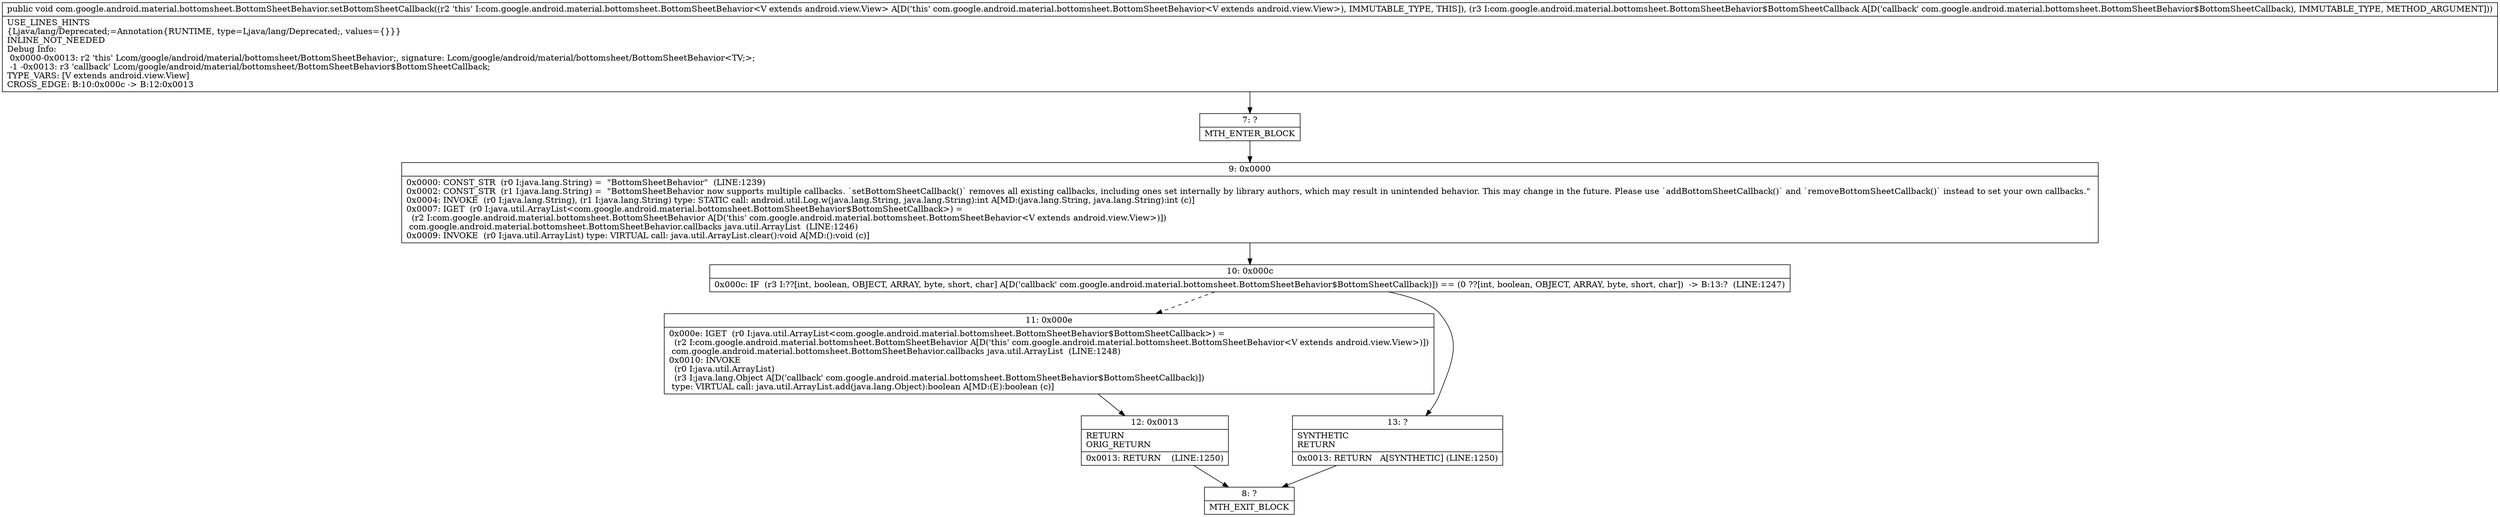 digraph "CFG forcom.google.android.material.bottomsheet.BottomSheetBehavior.setBottomSheetCallback(Lcom\/google\/android\/material\/bottomsheet\/BottomSheetBehavior$BottomSheetCallback;)V" {
Node_7 [shape=record,label="{7\:\ ?|MTH_ENTER_BLOCK\l}"];
Node_9 [shape=record,label="{9\:\ 0x0000|0x0000: CONST_STR  (r0 I:java.lang.String) =  \"BottomSheetBehavior\"  (LINE:1239)\l0x0002: CONST_STR  (r1 I:java.lang.String) =  \"BottomSheetBehavior now supports multiple callbacks. `setBottomSheetCallback()` removes all existing callbacks, including ones set internally by library authors, which may result in unintended behavior. This may change in the future. Please use `addBottomSheetCallback()` and `removeBottomSheetCallback()` instead to set your own callbacks.\" \l0x0004: INVOKE  (r0 I:java.lang.String), (r1 I:java.lang.String) type: STATIC call: android.util.Log.w(java.lang.String, java.lang.String):int A[MD:(java.lang.String, java.lang.String):int (c)]\l0x0007: IGET  (r0 I:java.util.ArrayList\<com.google.android.material.bottomsheet.BottomSheetBehavior$BottomSheetCallback\>) = \l  (r2 I:com.google.android.material.bottomsheet.BottomSheetBehavior A[D('this' com.google.android.material.bottomsheet.BottomSheetBehavior\<V extends android.view.View\>)])\l com.google.android.material.bottomsheet.BottomSheetBehavior.callbacks java.util.ArrayList  (LINE:1246)\l0x0009: INVOKE  (r0 I:java.util.ArrayList) type: VIRTUAL call: java.util.ArrayList.clear():void A[MD:():void (c)]\l}"];
Node_10 [shape=record,label="{10\:\ 0x000c|0x000c: IF  (r3 I:??[int, boolean, OBJECT, ARRAY, byte, short, char] A[D('callback' com.google.android.material.bottomsheet.BottomSheetBehavior$BottomSheetCallback)]) == (0 ??[int, boolean, OBJECT, ARRAY, byte, short, char])  \-\> B:13:?  (LINE:1247)\l}"];
Node_11 [shape=record,label="{11\:\ 0x000e|0x000e: IGET  (r0 I:java.util.ArrayList\<com.google.android.material.bottomsheet.BottomSheetBehavior$BottomSheetCallback\>) = \l  (r2 I:com.google.android.material.bottomsheet.BottomSheetBehavior A[D('this' com.google.android.material.bottomsheet.BottomSheetBehavior\<V extends android.view.View\>)])\l com.google.android.material.bottomsheet.BottomSheetBehavior.callbacks java.util.ArrayList  (LINE:1248)\l0x0010: INVOKE  \l  (r0 I:java.util.ArrayList)\l  (r3 I:java.lang.Object A[D('callback' com.google.android.material.bottomsheet.BottomSheetBehavior$BottomSheetCallback)])\l type: VIRTUAL call: java.util.ArrayList.add(java.lang.Object):boolean A[MD:(E):boolean (c)]\l}"];
Node_12 [shape=record,label="{12\:\ 0x0013|RETURN\lORIG_RETURN\l|0x0013: RETURN    (LINE:1250)\l}"];
Node_8 [shape=record,label="{8\:\ ?|MTH_EXIT_BLOCK\l}"];
Node_13 [shape=record,label="{13\:\ ?|SYNTHETIC\lRETURN\l|0x0013: RETURN   A[SYNTHETIC] (LINE:1250)\l}"];
MethodNode[shape=record,label="{public void com.google.android.material.bottomsheet.BottomSheetBehavior.setBottomSheetCallback((r2 'this' I:com.google.android.material.bottomsheet.BottomSheetBehavior\<V extends android.view.View\> A[D('this' com.google.android.material.bottomsheet.BottomSheetBehavior\<V extends android.view.View\>), IMMUTABLE_TYPE, THIS]), (r3 I:com.google.android.material.bottomsheet.BottomSheetBehavior$BottomSheetCallback A[D('callback' com.google.android.material.bottomsheet.BottomSheetBehavior$BottomSheetCallback), IMMUTABLE_TYPE, METHOD_ARGUMENT]))  | USE_LINES_HINTS\l\{Ljava\/lang\/Deprecated;=Annotation\{RUNTIME, type=Ljava\/lang\/Deprecated;, values=\{\}\}\}\lINLINE_NOT_NEEDED\lDebug Info:\l  0x0000\-0x0013: r2 'this' Lcom\/google\/android\/material\/bottomsheet\/BottomSheetBehavior;, signature: Lcom\/google\/android\/material\/bottomsheet\/BottomSheetBehavior\<TV;\>;\l  \-1 \-0x0013: r3 'callback' Lcom\/google\/android\/material\/bottomsheet\/BottomSheetBehavior$BottomSheetCallback;\lTYPE_VARS: [V extends android.view.View]\lCROSS_EDGE: B:10:0x000c \-\> B:12:0x0013\l}"];
MethodNode -> Node_7;Node_7 -> Node_9;
Node_9 -> Node_10;
Node_10 -> Node_11[style=dashed];
Node_10 -> Node_13;
Node_11 -> Node_12;
Node_12 -> Node_8;
Node_13 -> Node_8;
}

